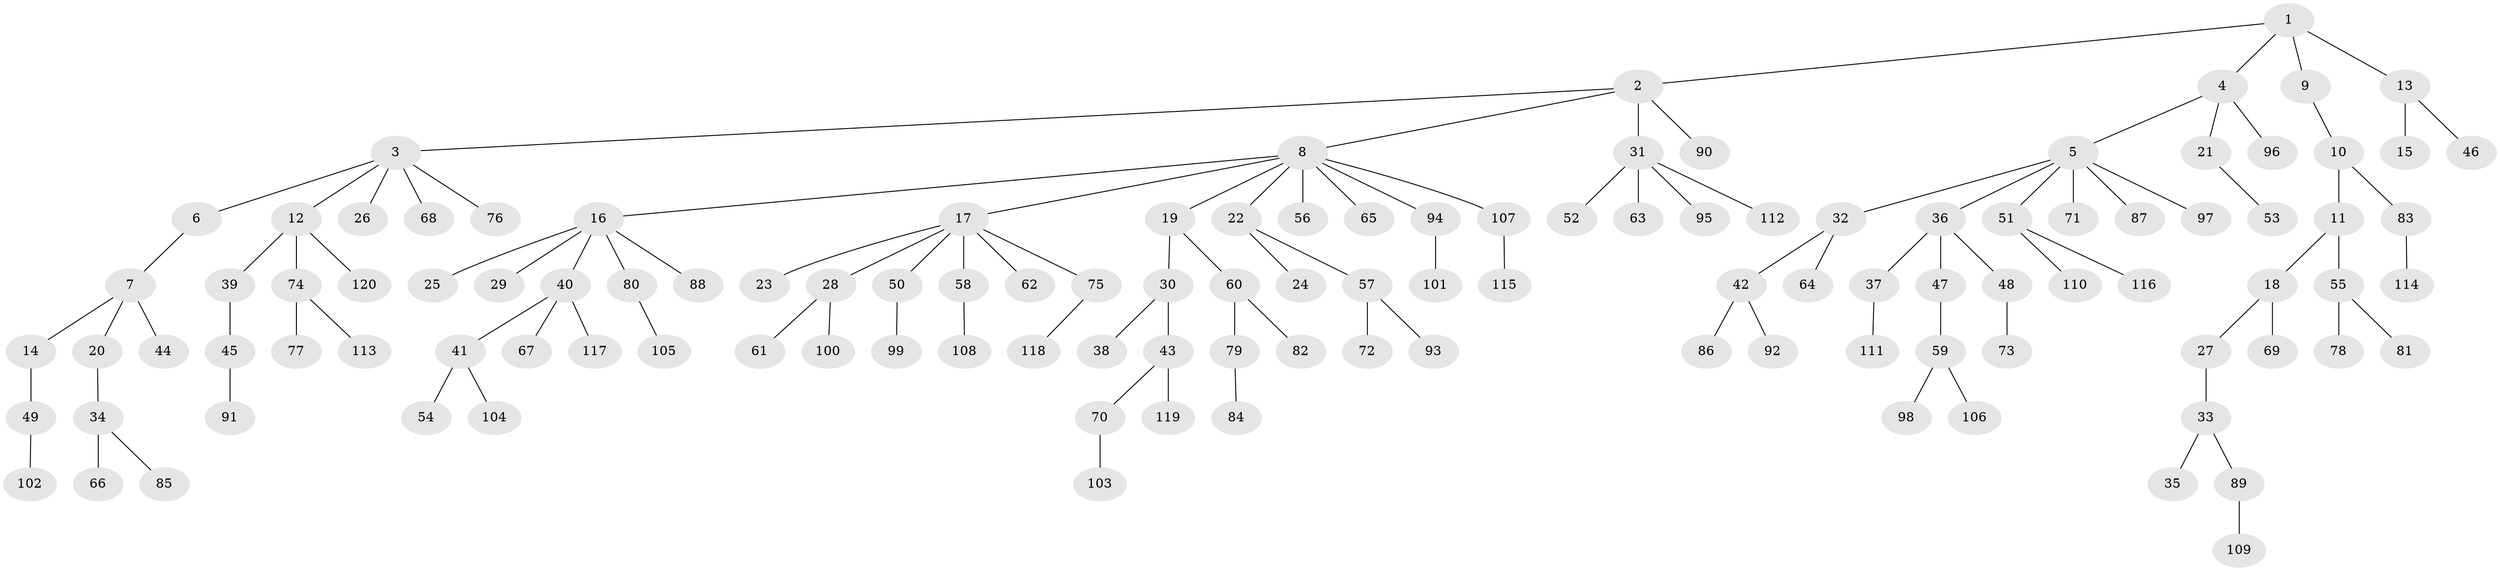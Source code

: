 // Generated by graph-tools (version 1.1) at 2025/02/03/09/25 03:02:27]
// undirected, 120 vertices, 119 edges
graph export_dot {
graph [start="1"]
  node [color=gray90,style=filled];
  1;
  2;
  3;
  4;
  5;
  6;
  7;
  8;
  9;
  10;
  11;
  12;
  13;
  14;
  15;
  16;
  17;
  18;
  19;
  20;
  21;
  22;
  23;
  24;
  25;
  26;
  27;
  28;
  29;
  30;
  31;
  32;
  33;
  34;
  35;
  36;
  37;
  38;
  39;
  40;
  41;
  42;
  43;
  44;
  45;
  46;
  47;
  48;
  49;
  50;
  51;
  52;
  53;
  54;
  55;
  56;
  57;
  58;
  59;
  60;
  61;
  62;
  63;
  64;
  65;
  66;
  67;
  68;
  69;
  70;
  71;
  72;
  73;
  74;
  75;
  76;
  77;
  78;
  79;
  80;
  81;
  82;
  83;
  84;
  85;
  86;
  87;
  88;
  89;
  90;
  91;
  92;
  93;
  94;
  95;
  96;
  97;
  98;
  99;
  100;
  101;
  102;
  103;
  104;
  105;
  106;
  107;
  108;
  109;
  110;
  111;
  112;
  113;
  114;
  115;
  116;
  117;
  118;
  119;
  120;
  1 -- 2;
  1 -- 4;
  1 -- 9;
  1 -- 13;
  2 -- 3;
  2 -- 8;
  2 -- 31;
  2 -- 90;
  3 -- 6;
  3 -- 12;
  3 -- 26;
  3 -- 68;
  3 -- 76;
  4 -- 5;
  4 -- 21;
  4 -- 96;
  5 -- 32;
  5 -- 36;
  5 -- 51;
  5 -- 71;
  5 -- 87;
  5 -- 97;
  6 -- 7;
  7 -- 14;
  7 -- 20;
  7 -- 44;
  8 -- 16;
  8 -- 17;
  8 -- 19;
  8 -- 22;
  8 -- 56;
  8 -- 65;
  8 -- 94;
  8 -- 107;
  9 -- 10;
  10 -- 11;
  10 -- 83;
  11 -- 18;
  11 -- 55;
  12 -- 39;
  12 -- 74;
  12 -- 120;
  13 -- 15;
  13 -- 46;
  14 -- 49;
  16 -- 25;
  16 -- 29;
  16 -- 40;
  16 -- 80;
  16 -- 88;
  17 -- 23;
  17 -- 28;
  17 -- 50;
  17 -- 58;
  17 -- 62;
  17 -- 75;
  18 -- 27;
  18 -- 69;
  19 -- 30;
  19 -- 60;
  20 -- 34;
  21 -- 53;
  22 -- 24;
  22 -- 57;
  27 -- 33;
  28 -- 61;
  28 -- 100;
  30 -- 38;
  30 -- 43;
  31 -- 52;
  31 -- 63;
  31 -- 95;
  31 -- 112;
  32 -- 42;
  32 -- 64;
  33 -- 35;
  33 -- 89;
  34 -- 66;
  34 -- 85;
  36 -- 37;
  36 -- 47;
  36 -- 48;
  37 -- 111;
  39 -- 45;
  40 -- 41;
  40 -- 67;
  40 -- 117;
  41 -- 54;
  41 -- 104;
  42 -- 86;
  42 -- 92;
  43 -- 70;
  43 -- 119;
  45 -- 91;
  47 -- 59;
  48 -- 73;
  49 -- 102;
  50 -- 99;
  51 -- 110;
  51 -- 116;
  55 -- 78;
  55 -- 81;
  57 -- 72;
  57 -- 93;
  58 -- 108;
  59 -- 98;
  59 -- 106;
  60 -- 79;
  60 -- 82;
  70 -- 103;
  74 -- 77;
  74 -- 113;
  75 -- 118;
  79 -- 84;
  80 -- 105;
  83 -- 114;
  89 -- 109;
  94 -- 101;
  107 -- 115;
}
